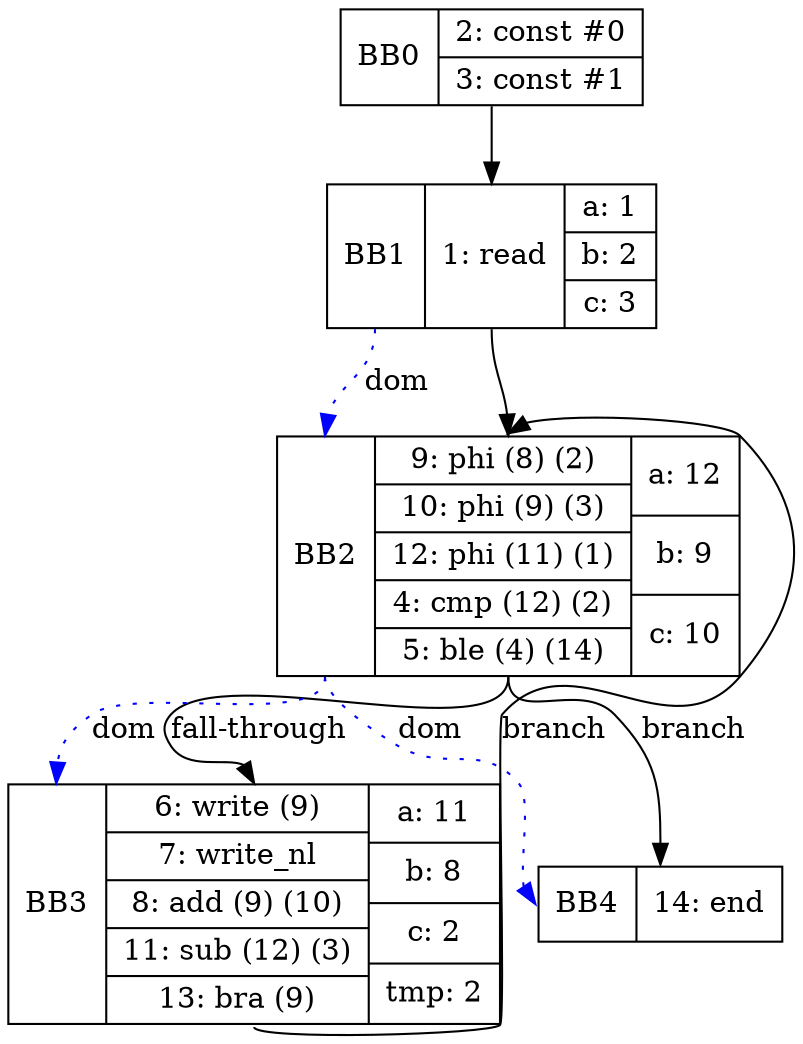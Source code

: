 digraph G {
bb0 [shape=record, label="<b>BB0 | {2: const #0|3: const #1}"];
bb1 [shape=record, label="<b>BB1 | {1: read}| {a: 1 | b: 2 | c: 3}"];
bb2 [shape=record, label="<b>BB2 | {9: phi (8) (2)|10: phi (9) (3)|12: phi (11) (1)|4: cmp (12) (2)|5: ble (4) (14)}| {a: 12 | b: 9 | c: 10}"];
bb3 [shape=record, label="<b>BB3 | {6: write (9)|7: write_nl|8: add (9) (10)|11: sub (12) (3)|13: bra (9)}| {a: 11 | b: 8 | c: 2 | tmp: 2}"];
bb4 [shape=record, label="<b>BB4 | {14: end}"];
bb0:s -> bb1:n ;
bb1:s -> bb2:n ;
bb3:s -> bb2:n [label="branch"];
bb2:s -> bb3:n [label="fall-through"];
bb2:s -> bb4:n [label="branch"];
bb1:b -> bb2:b [color=blue, style=dotted, label="dom"];
bb2:b -> bb3:b [color=blue, style=dotted, label="dom"];
bb2:b -> bb4:b [color=blue, style=dotted, label="dom"];
}